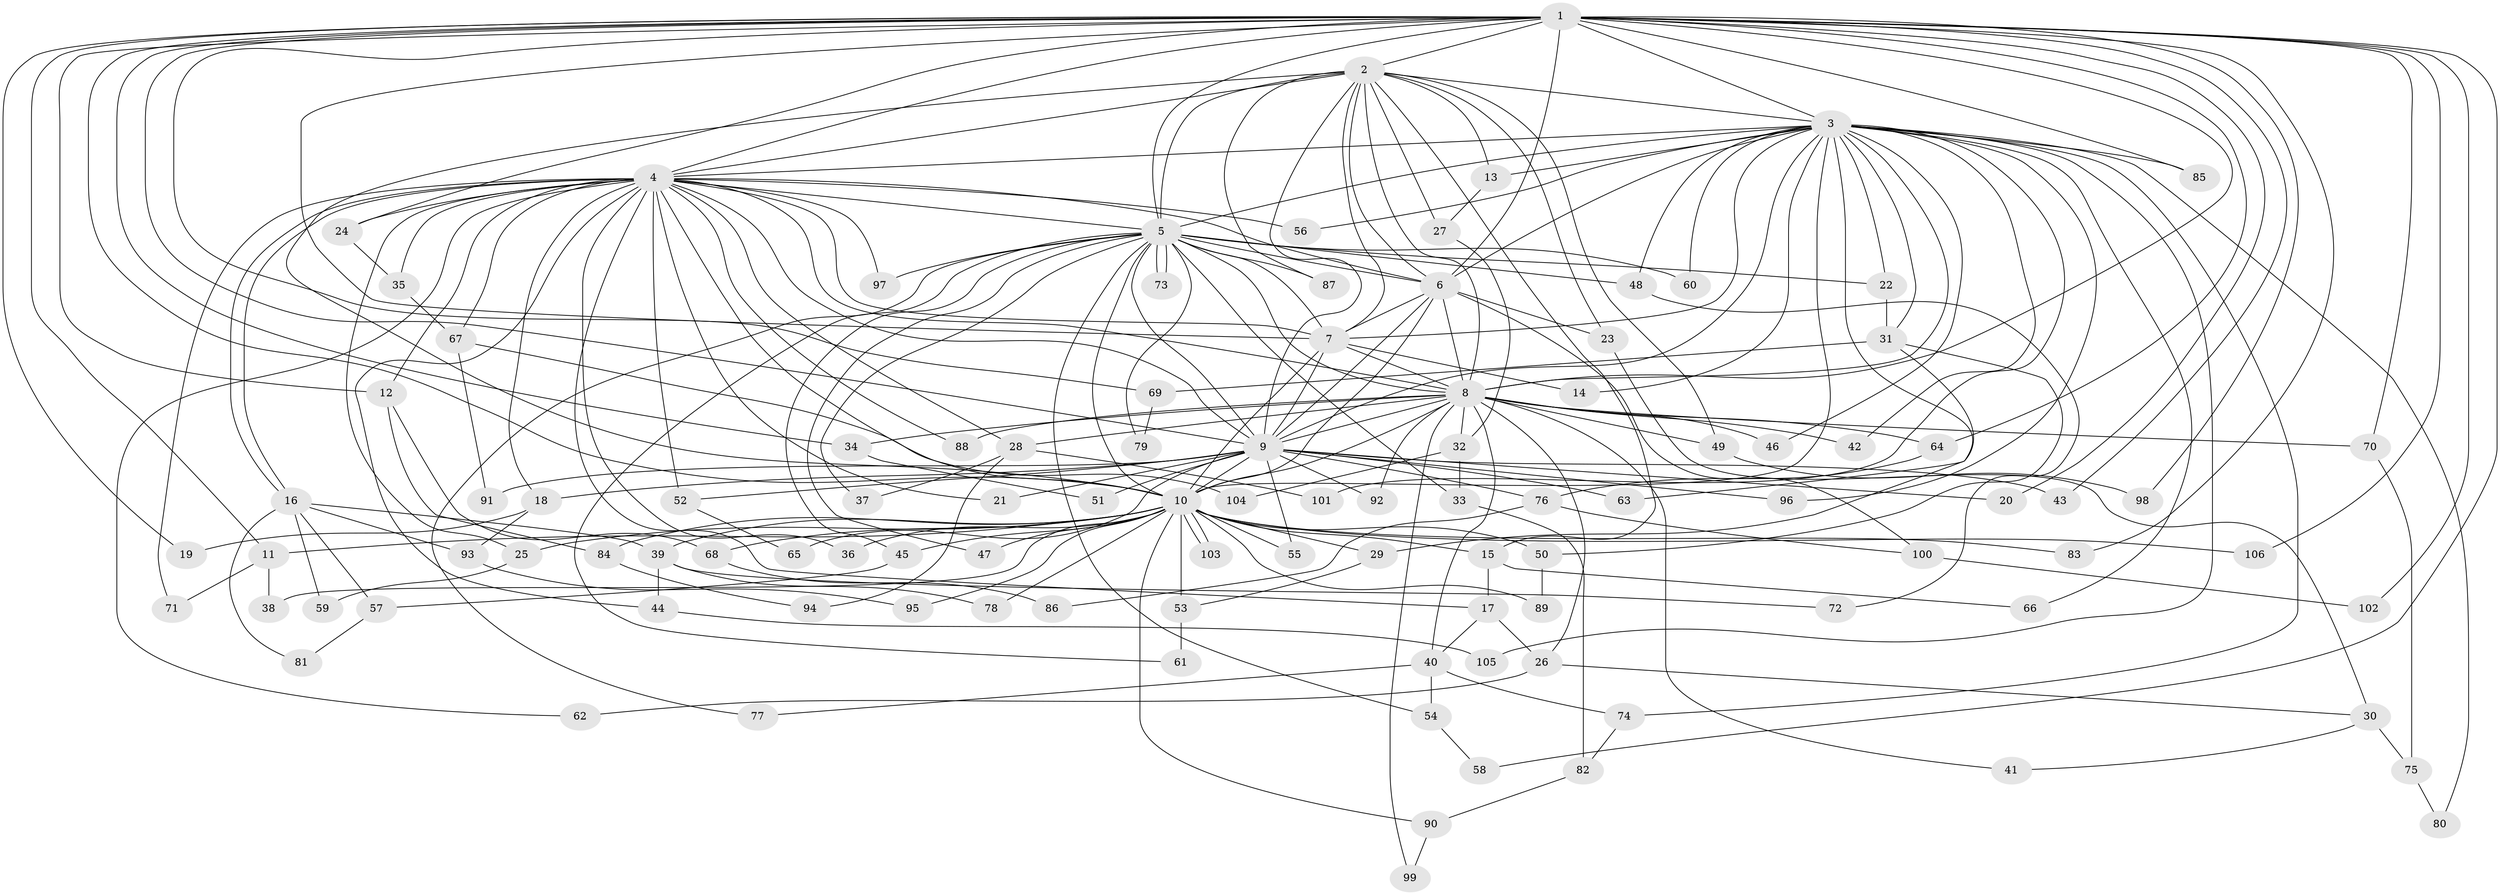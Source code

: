 // Generated by graph-tools (version 1.1) at 2025/34/03/09/25 02:34:46]
// undirected, 106 vertices, 237 edges
graph export_dot {
graph [start="1"]
  node [color=gray90,style=filled];
  1;
  2;
  3;
  4;
  5;
  6;
  7;
  8;
  9;
  10;
  11;
  12;
  13;
  14;
  15;
  16;
  17;
  18;
  19;
  20;
  21;
  22;
  23;
  24;
  25;
  26;
  27;
  28;
  29;
  30;
  31;
  32;
  33;
  34;
  35;
  36;
  37;
  38;
  39;
  40;
  41;
  42;
  43;
  44;
  45;
  46;
  47;
  48;
  49;
  50;
  51;
  52;
  53;
  54;
  55;
  56;
  57;
  58;
  59;
  60;
  61;
  62;
  63;
  64;
  65;
  66;
  67;
  68;
  69;
  70;
  71;
  72;
  73;
  74;
  75;
  76;
  77;
  78;
  79;
  80;
  81;
  82;
  83;
  84;
  85;
  86;
  87;
  88;
  89;
  90;
  91;
  92;
  93;
  94;
  95;
  96;
  97;
  98;
  99;
  100;
  101;
  102;
  103;
  104;
  105;
  106;
  1 -- 2;
  1 -- 3;
  1 -- 4;
  1 -- 5;
  1 -- 6;
  1 -- 7;
  1 -- 8;
  1 -- 9;
  1 -- 10;
  1 -- 11;
  1 -- 12;
  1 -- 19;
  1 -- 20;
  1 -- 24;
  1 -- 34;
  1 -- 43;
  1 -- 58;
  1 -- 64;
  1 -- 69;
  1 -- 70;
  1 -- 83;
  1 -- 85;
  1 -- 98;
  1 -- 102;
  1 -- 106;
  2 -- 3;
  2 -- 4;
  2 -- 5;
  2 -- 6;
  2 -- 7;
  2 -- 8;
  2 -- 9;
  2 -- 10;
  2 -- 13;
  2 -- 15;
  2 -- 23;
  2 -- 27;
  2 -- 49;
  2 -- 87;
  3 -- 4;
  3 -- 5;
  3 -- 6;
  3 -- 7;
  3 -- 8;
  3 -- 9;
  3 -- 10;
  3 -- 13;
  3 -- 14;
  3 -- 22;
  3 -- 29;
  3 -- 31;
  3 -- 42;
  3 -- 46;
  3 -- 48;
  3 -- 56;
  3 -- 60;
  3 -- 66;
  3 -- 74;
  3 -- 80;
  3 -- 85;
  3 -- 96;
  3 -- 101;
  3 -- 105;
  4 -- 5;
  4 -- 6;
  4 -- 7;
  4 -- 8;
  4 -- 9;
  4 -- 10;
  4 -- 12;
  4 -- 16;
  4 -- 16;
  4 -- 17;
  4 -- 18;
  4 -- 21;
  4 -- 24;
  4 -- 25;
  4 -- 28;
  4 -- 35;
  4 -- 36;
  4 -- 44;
  4 -- 52;
  4 -- 56;
  4 -- 62;
  4 -- 67;
  4 -- 71;
  4 -- 88;
  4 -- 97;
  5 -- 6;
  5 -- 7;
  5 -- 8;
  5 -- 9;
  5 -- 10;
  5 -- 22;
  5 -- 33;
  5 -- 37;
  5 -- 45;
  5 -- 47;
  5 -- 48;
  5 -- 54;
  5 -- 60;
  5 -- 61;
  5 -- 73;
  5 -- 73;
  5 -- 77;
  5 -- 79;
  5 -- 87;
  5 -- 97;
  6 -- 7;
  6 -- 8;
  6 -- 9;
  6 -- 10;
  6 -- 23;
  6 -- 100;
  7 -- 8;
  7 -- 9;
  7 -- 10;
  7 -- 14;
  8 -- 9;
  8 -- 10;
  8 -- 26;
  8 -- 28;
  8 -- 32;
  8 -- 34;
  8 -- 40;
  8 -- 41;
  8 -- 42;
  8 -- 46;
  8 -- 49;
  8 -- 64;
  8 -- 70;
  8 -- 88;
  8 -- 92;
  8 -- 99;
  9 -- 10;
  9 -- 18;
  9 -- 20;
  9 -- 21;
  9 -- 43;
  9 -- 51;
  9 -- 52;
  9 -- 55;
  9 -- 63;
  9 -- 65;
  9 -- 76;
  9 -- 91;
  9 -- 92;
  9 -- 96;
  10 -- 11;
  10 -- 15;
  10 -- 25;
  10 -- 29;
  10 -- 36;
  10 -- 38;
  10 -- 39;
  10 -- 45;
  10 -- 47;
  10 -- 50;
  10 -- 53;
  10 -- 55;
  10 -- 68;
  10 -- 78;
  10 -- 83;
  10 -- 84;
  10 -- 89;
  10 -- 90;
  10 -- 95;
  10 -- 103;
  10 -- 103;
  10 -- 106;
  11 -- 38;
  11 -- 71;
  12 -- 68;
  12 -- 84;
  13 -- 27;
  15 -- 17;
  15 -- 66;
  16 -- 39;
  16 -- 57;
  16 -- 59;
  16 -- 81;
  16 -- 93;
  17 -- 26;
  17 -- 40;
  18 -- 19;
  18 -- 93;
  22 -- 31;
  23 -- 30;
  24 -- 35;
  25 -- 59;
  26 -- 30;
  26 -- 62;
  27 -- 32;
  28 -- 37;
  28 -- 94;
  28 -- 101;
  29 -- 53;
  30 -- 41;
  30 -- 75;
  31 -- 50;
  31 -- 63;
  31 -- 69;
  32 -- 33;
  32 -- 104;
  33 -- 82;
  34 -- 51;
  35 -- 67;
  39 -- 44;
  39 -- 72;
  39 -- 78;
  40 -- 54;
  40 -- 74;
  40 -- 77;
  44 -- 105;
  45 -- 57;
  48 -- 72;
  49 -- 98;
  50 -- 89;
  52 -- 65;
  53 -- 61;
  54 -- 58;
  57 -- 81;
  64 -- 76;
  67 -- 91;
  67 -- 104;
  68 -- 86;
  69 -- 79;
  70 -- 75;
  74 -- 82;
  75 -- 80;
  76 -- 86;
  76 -- 100;
  82 -- 90;
  84 -- 94;
  90 -- 99;
  93 -- 95;
  100 -- 102;
}
